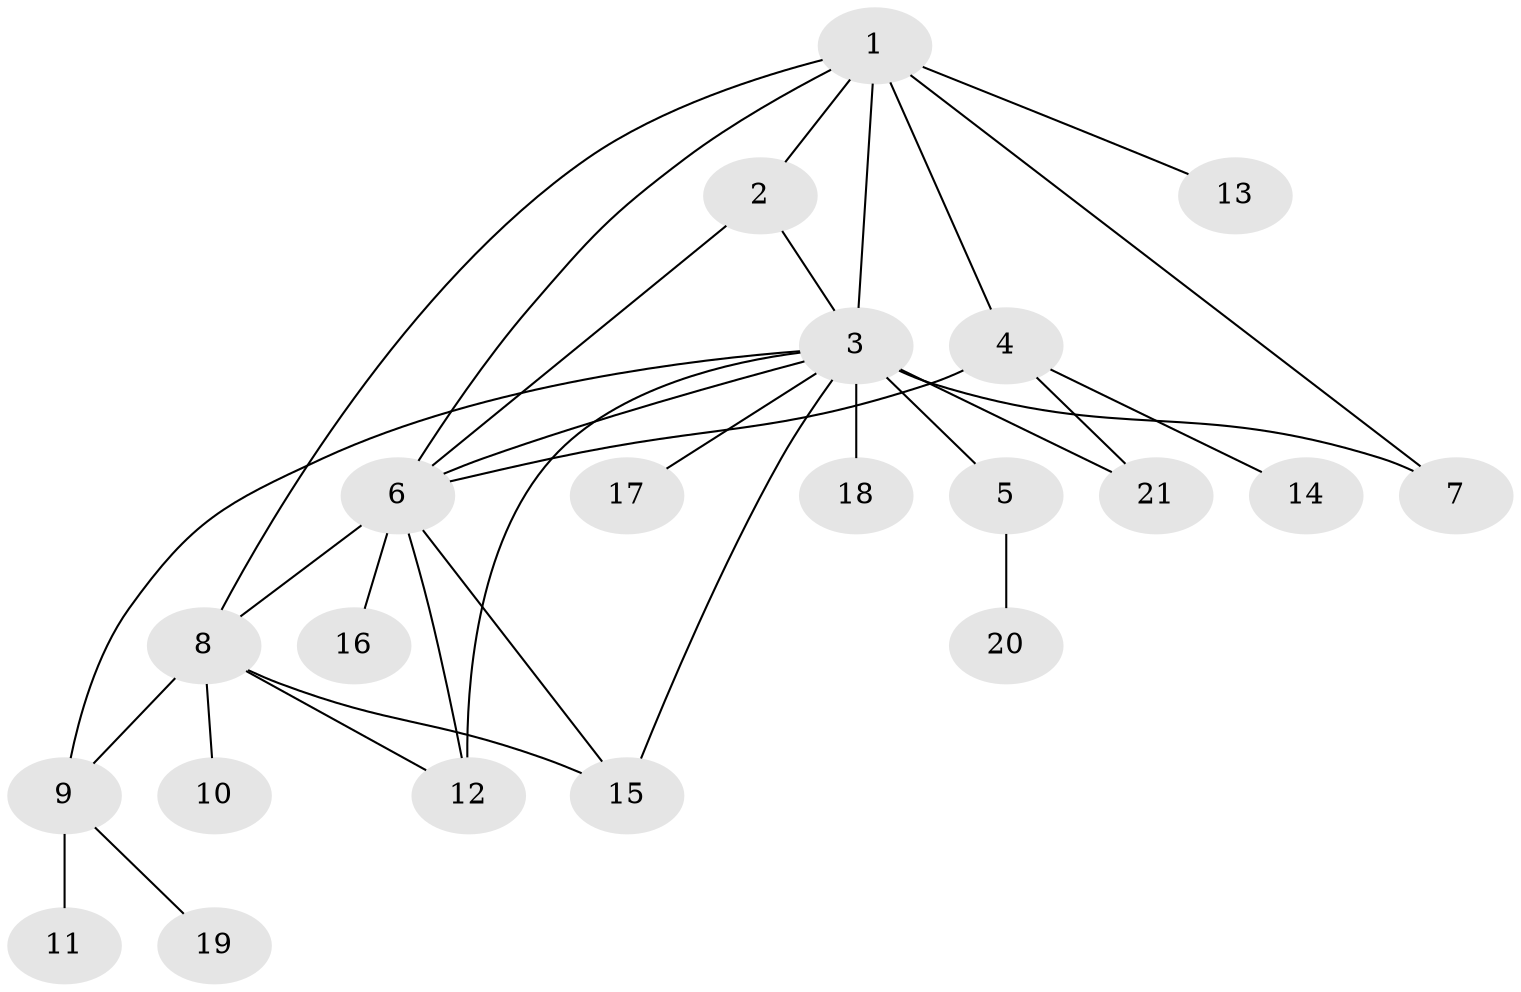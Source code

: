 // original degree distribution, {7: 0.02, 4: 0.14, 17: 0.02, 1: 0.36, 12: 0.02, 5: 0.02, 2: 0.3, 9: 0.02, 3: 0.08, 6: 0.02}
// Generated by graph-tools (version 1.1) at 2025/50/03/04/25 22:50:42]
// undirected, 21 vertices, 32 edges
graph export_dot {
  node [color=gray90,style=filled];
  1;
  2;
  3;
  4;
  5;
  6;
  7;
  8;
  9;
  10;
  11;
  12;
  13;
  14;
  15;
  16;
  17;
  18;
  19;
  20;
  21;
  1 -- 2 [weight=2.0];
  1 -- 3 [weight=2.0];
  1 -- 4 [weight=1.0];
  1 -- 6 [weight=1.0];
  1 -- 7 [weight=2.0];
  1 -- 8 [weight=1.0];
  1 -- 13 [weight=1.0];
  2 -- 3 [weight=1.0];
  2 -- 6 [weight=1.0];
  3 -- 5 [weight=3.0];
  3 -- 6 [weight=1.0];
  3 -- 7 [weight=1.0];
  3 -- 9 [weight=1.0];
  3 -- 12 [weight=1.0];
  3 -- 15 [weight=1.0];
  3 -- 17 [weight=1.0];
  3 -- 18 [weight=2.0];
  3 -- 21 [weight=1.0];
  4 -- 6 [weight=1.0];
  4 -- 14 [weight=1.0];
  4 -- 21 [weight=1.0];
  5 -- 20 [weight=1.0];
  6 -- 8 [weight=2.0];
  6 -- 12 [weight=1.0];
  6 -- 15 [weight=1.0];
  6 -- 16 [weight=1.0];
  8 -- 9 [weight=1.0];
  8 -- 10 [weight=2.0];
  8 -- 12 [weight=1.0];
  8 -- 15 [weight=1.0];
  9 -- 11 [weight=3.0];
  9 -- 19 [weight=1.0];
}
